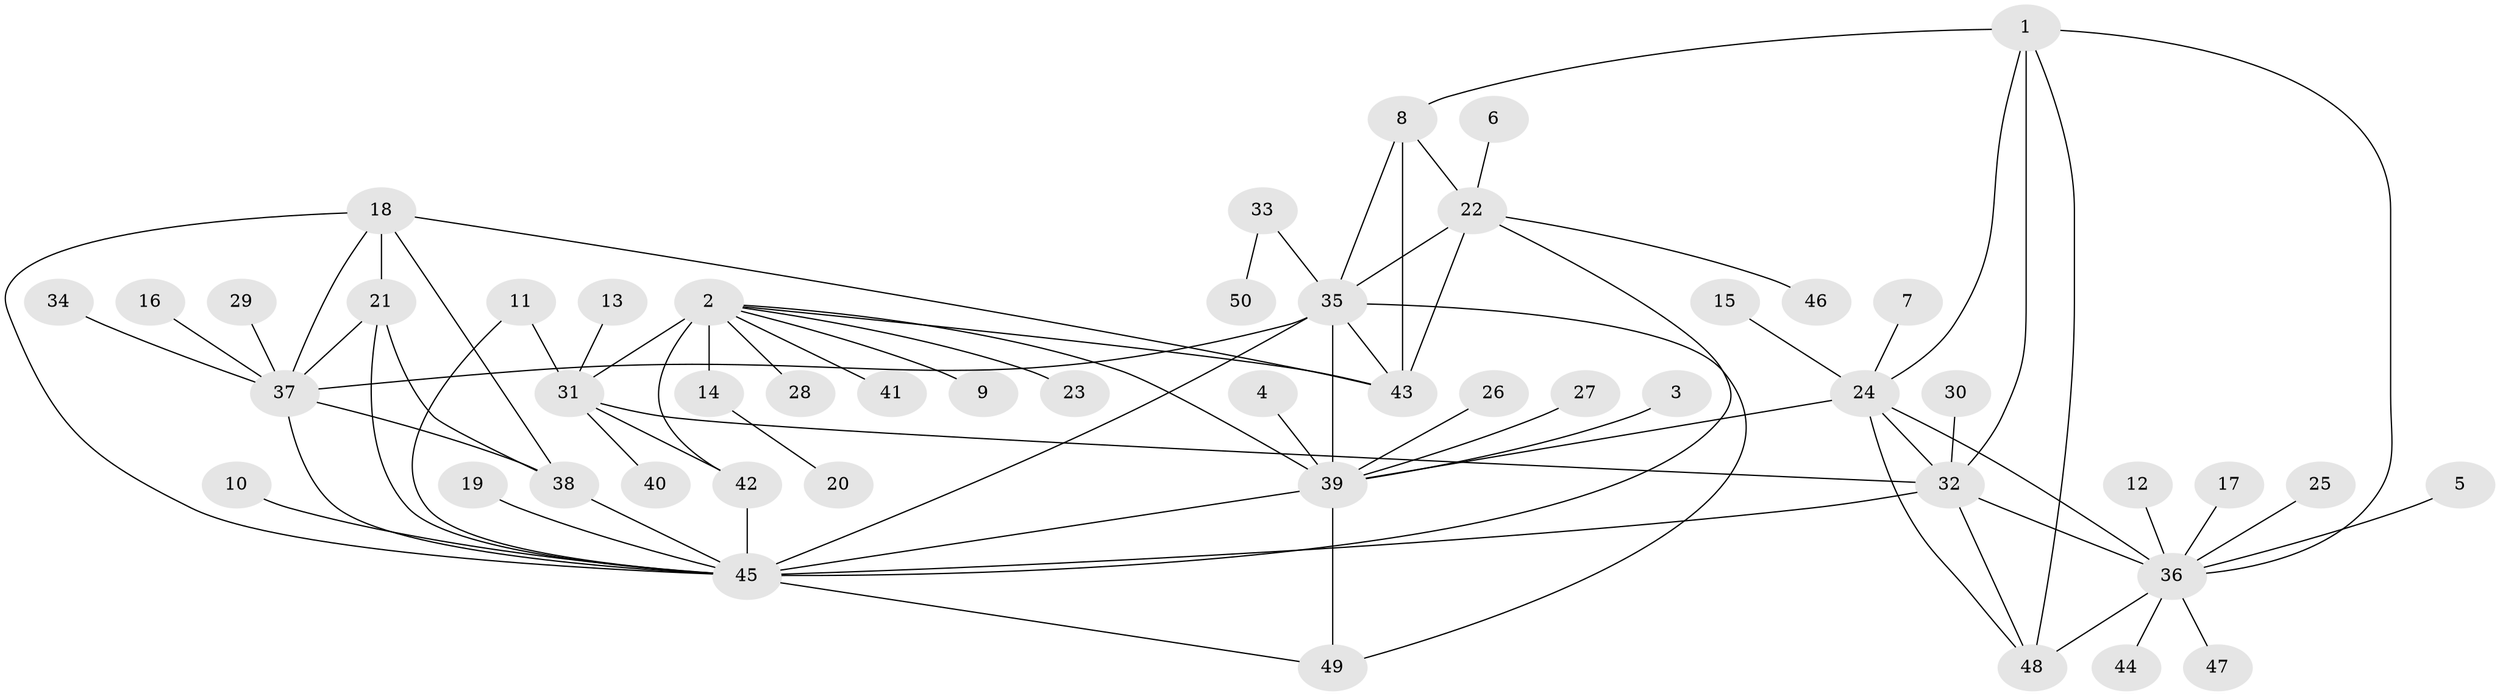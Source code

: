 // original degree distribution, {8: 0.07, 4: 0.01, 6: 0.07, 9: 0.01, 7: 0.02, 12: 0.02, 5: 0.03, 10: 0.02, 1: 0.52, 2: 0.21, 3: 0.02}
// Generated by graph-tools (version 1.1) at 2025/26/03/09/25 03:26:39]
// undirected, 50 vertices, 77 edges
graph export_dot {
graph [start="1"]
  node [color=gray90,style=filled];
  1;
  2;
  3;
  4;
  5;
  6;
  7;
  8;
  9;
  10;
  11;
  12;
  13;
  14;
  15;
  16;
  17;
  18;
  19;
  20;
  21;
  22;
  23;
  24;
  25;
  26;
  27;
  28;
  29;
  30;
  31;
  32;
  33;
  34;
  35;
  36;
  37;
  38;
  39;
  40;
  41;
  42;
  43;
  44;
  45;
  46;
  47;
  48;
  49;
  50;
  1 -- 8 [weight=1.0];
  1 -- 24 [weight=1.0];
  1 -- 32 [weight=1.0];
  1 -- 36 [weight=1.0];
  1 -- 48 [weight=1.0];
  2 -- 9 [weight=1.0];
  2 -- 14 [weight=1.0];
  2 -- 23 [weight=1.0];
  2 -- 28 [weight=1.0];
  2 -- 31 [weight=3.0];
  2 -- 39 [weight=1.0];
  2 -- 41 [weight=1.0];
  2 -- 42 [weight=3.0];
  2 -- 43 [weight=1.0];
  3 -- 39 [weight=1.0];
  4 -- 39 [weight=1.0];
  5 -- 36 [weight=1.0];
  6 -- 22 [weight=1.0];
  7 -- 24 [weight=1.0];
  8 -- 22 [weight=1.0];
  8 -- 35 [weight=1.0];
  8 -- 43 [weight=2.0];
  10 -- 45 [weight=1.0];
  11 -- 31 [weight=1.0];
  11 -- 45 [weight=1.0];
  12 -- 36 [weight=1.0];
  13 -- 31 [weight=1.0];
  14 -- 20 [weight=1.0];
  15 -- 24 [weight=1.0];
  16 -- 37 [weight=1.0];
  17 -- 36 [weight=1.0];
  18 -- 21 [weight=1.0];
  18 -- 37 [weight=1.0];
  18 -- 38 [weight=1.0];
  18 -- 43 [weight=1.0];
  18 -- 45 [weight=1.0];
  19 -- 45 [weight=1.0];
  21 -- 37 [weight=1.0];
  21 -- 38 [weight=1.0];
  21 -- 45 [weight=1.0];
  22 -- 35 [weight=1.0];
  22 -- 43 [weight=2.0];
  22 -- 45 [weight=1.0];
  22 -- 46 [weight=1.0];
  24 -- 32 [weight=1.0];
  24 -- 36 [weight=1.0];
  24 -- 39 [weight=2.0];
  24 -- 48 [weight=1.0];
  25 -- 36 [weight=1.0];
  26 -- 39 [weight=1.0];
  27 -- 39 [weight=1.0];
  29 -- 37 [weight=1.0];
  30 -- 32 [weight=1.0];
  31 -- 32 [weight=1.0];
  31 -- 40 [weight=1.0];
  31 -- 42 [weight=1.0];
  32 -- 36 [weight=1.0];
  32 -- 45 [weight=1.0];
  32 -- 48 [weight=1.0];
  33 -- 35 [weight=1.0];
  33 -- 50 [weight=1.0];
  34 -- 37 [weight=1.0];
  35 -- 37 [weight=1.0];
  35 -- 39 [weight=2.0];
  35 -- 43 [weight=3.0];
  35 -- 45 [weight=1.0];
  35 -- 49 [weight=1.0];
  36 -- 44 [weight=1.0];
  36 -- 47 [weight=1.0];
  36 -- 48 [weight=1.0];
  37 -- 38 [weight=1.0];
  37 -- 45 [weight=1.0];
  38 -- 45 [weight=1.0];
  39 -- 45 [weight=2.0];
  39 -- 49 [weight=2.0];
  42 -- 45 [weight=1.0];
  45 -- 49 [weight=2.0];
}
